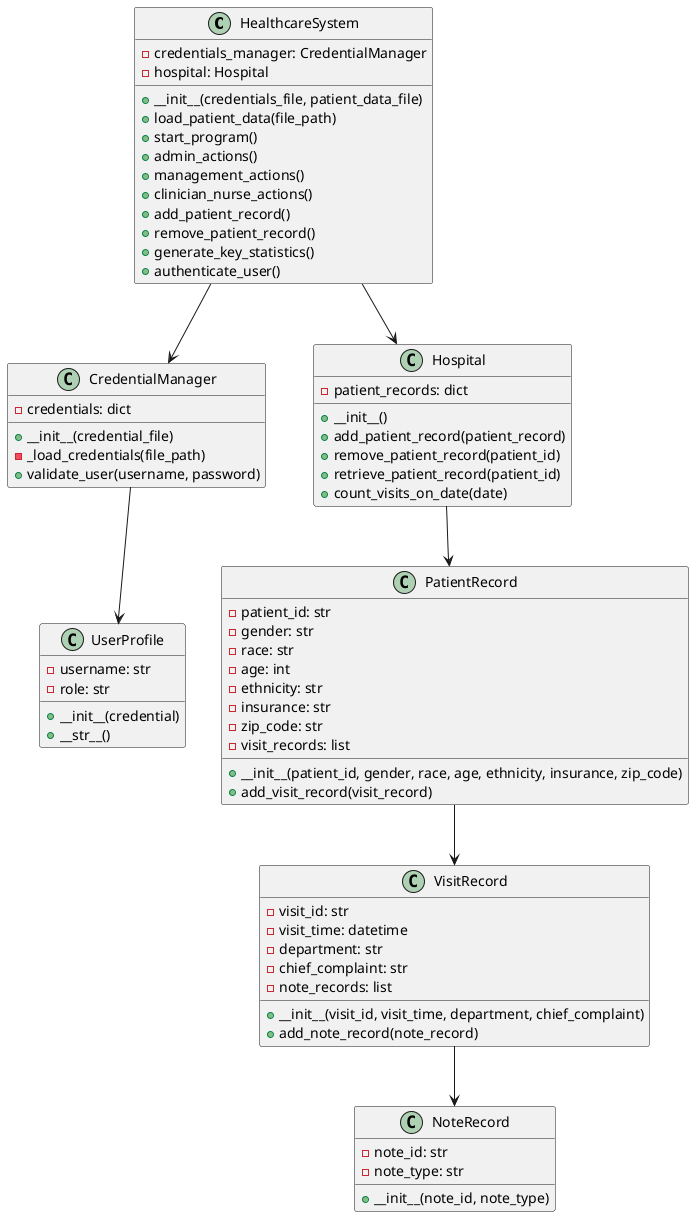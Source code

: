 @startuml HospitalSystem_UML
class HealthcareSystem {
    - credentials_manager: CredentialManager
    - hospital: Hospital
    __
    + __init__(credentials_file, patient_data_file)
    + load_patient_data(file_path)
    + start_program()
    + admin_actions()
    + management_actions()
    + clinician_nurse_actions()
    + add_patient_record()
    + remove_patient_record()
    + generate_key_statistics()
    + authenticate_user()
}

class CredentialManager {
    - credentials: dict
    __
    + __init__(credential_file)
    - _load_credentials(file_path)
    + validate_user(username, password)
}

class UserProfile {
    - username: str
    - role: str
    __
    + __init__(credential)
    + __str__()
}

class Hospital {
    - patient_records: dict
    __
    + __init__()
    + add_patient_record(patient_record)
    + remove_patient_record(patient_id)
    + retrieve_patient_record(patient_id)
    + count_visits_on_date(date)
}

class PatientRecord {
    - patient_id: str
    - gender: str
    - race: str
    - age: int
    - ethnicity: str
    - insurance: str
    - zip_code: str
    - visit_records: list
    __
    + __init__(patient_id, gender, race, age, ethnicity, insurance, zip_code)
    + add_visit_record(visit_record)
}

class VisitRecord {
    - visit_id: str
    - visit_time: datetime
    - department: str
    - chief_complaint: str
    - note_records: list
    __
    + __init__(visit_id, visit_time, department, chief_complaint)
    + add_note_record(note_record)
}

class NoteRecord {
    - note_id: str
    - note_type: str
    __
    + __init__(note_id, note_type)
}

HealthcareSystem --> CredentialManager
HealthcareSystem --> Hospital
CredentialManager --> UserProfile
Hospital --> PatientRecord
PatientRecord --> VisitRecord
VisitRecord --> NoteRecord
